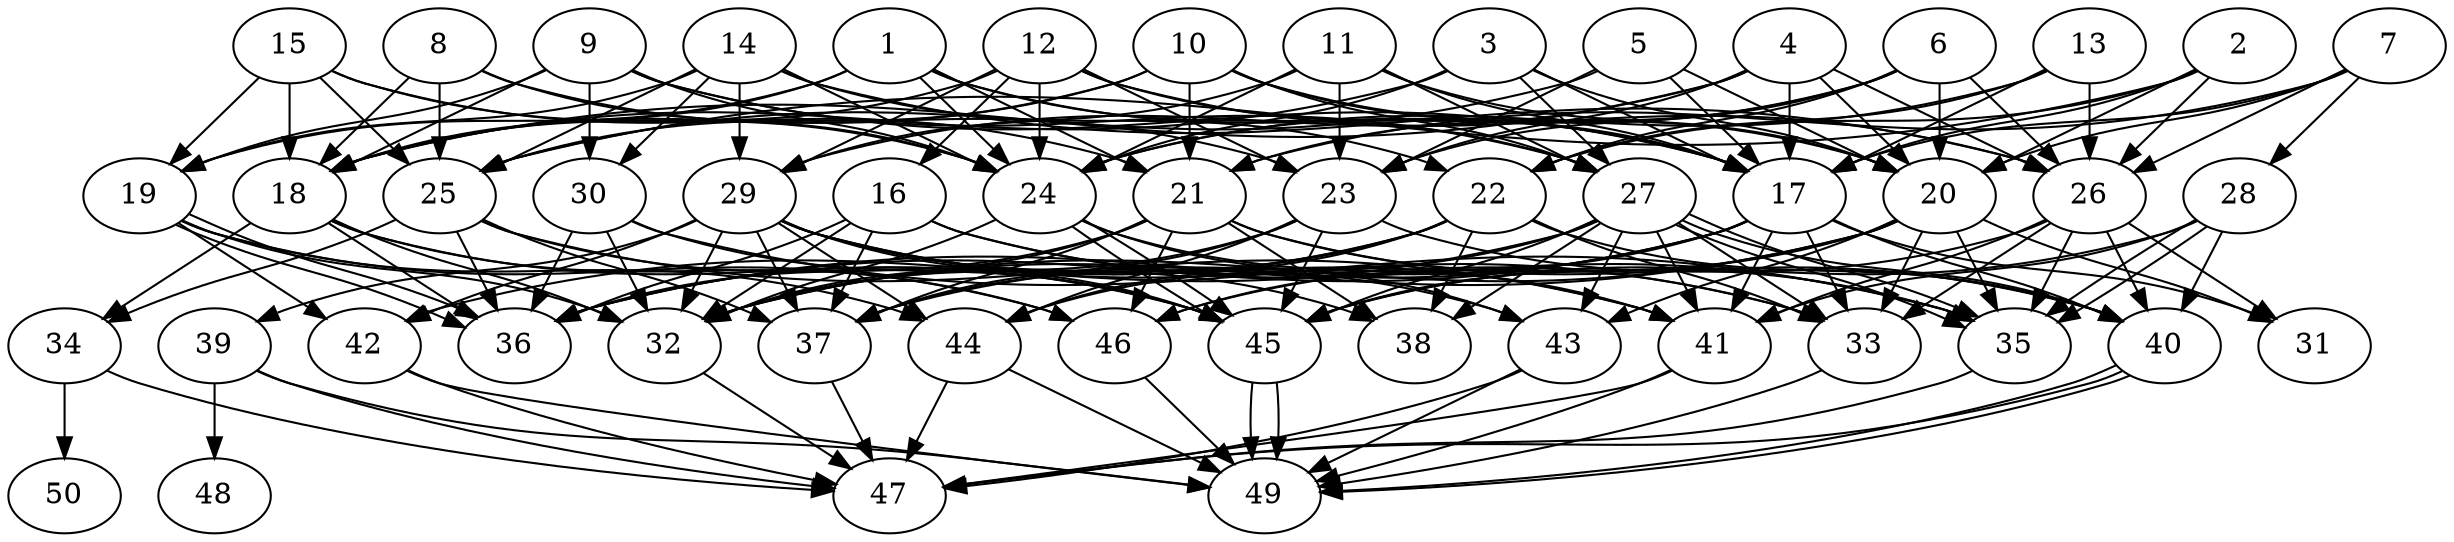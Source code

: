 // DAG automatically generated by daggen at Thu Oct  3 14:07:56 2019
// ./daggen --dot -n 50 --ccr 0.5 --fat 0.7 --regular 0.9 --density 0.7 --mindata 5242880 --maxdata 52428800 
digraph G {
  1 [size="87975936", alpha="0.03", expect_size="43987968"] 
  1 -> 17 [size ="43987968"]
  1 -> 18 [size ="43987968"]
  1 -> 19 [size ="43987968"]
  1 -> 21 [size ="43987968"]
  1 -> 24 [size ="43987968"]
  1 -> 27 [size ="43987968"]
  2 [size="43663360", alpha="0.16", expect_size="21831680"] 
  2 -> 17 [size ="21831680"]
  2 -> 20 [size ="21831680"]
  2 -> 22 [size ="21831680"]
  2 -> 25 [size ="21831680"]
  2 -> 26 [size ="21831680"]
  3 [size="40802304", alpha="0.09", expect_size="20401152"] 
  3 -> 17 [size ="20401152"]
  3 -> 18 [size ="20401152"]
  3 -> 20 [size ="20401152"]
  3 -> 24 [size ="20401152"]
  3 -> 27 [size ="20401152"]
  4 [size="43610112", alpha="0.16", expect_size="21805056"] 
  4 -> 17 [size ="21805056"]
  4 -> 18 [size ="21805056"]
  4 -> 20 [size ="21805056"]
  4 -> 23 [size ="21805056"]
  4 -> 26 [size ="21805056"]
  4 -> 29 [size ="21805056"]
  5 [size="89440256", alpha="0.13", expect_size="44720128"] 
  5 -> 17 [size ="44720128"]
  5 -> 20 [size ="44720128"]
  5 -> 23 [size ="44720128"]
  5 -> 25 [size ="44720128"]
  6 [size="45656064", alpha="0.10", expect_size="22828032"] 
  6 -> 20 [size ="22828032"]
  6 -> 21 [size ="22828032"]
  6 -> 22 [size ="22828032"]
  6 -> 23 [size ="22828032"]
  6 -> 24 [size ="22828032"]
  6 -> 26 [size ="22828032"]
  7 [size="28776448", alpha="0.07", expect_size="14388224"] 
  7 -> 17 [size ="14388224"]
  7 -> 20 [size ="14388224"]
  7 -> 21 [size ="14388224"]
  7 -> 26 [size ="14388224"]
  7 -> 28 [size ="14388224"]
  8 [size="46213120", alpha="0.07", expect_size="23106560"] 
  8 -> 18 [size ="23106560"]
  8 -> 23 [size ="23106560"]
  8 -> 24 [size ="23106560"]
  8 -> 25 [size ="23106560"]
  9 [size="61827072", alpha="0.05", expect_size="30913536"] 
  9 -> 17 [size ="30913536"]
  9 -> 18 [size ="30913536"]
  9 -> 19 [size ="30913536"]
  9 -> 24 [size ="30913536"]
  9 -> 27 [size ="30913536"]
  9 -> 30 [size ="30913536"]
  10 [size="18573312", alpha="0.02", expect_size="9286656"] 
  10 -> 17 [size ="9286656"]
  10 -> 18 [size ="9286656"]
  10 -> 20 [size ="9286656"]
  10 -> 21 [size ="9286656"]
  10 -> 25 [size ="9286656"]
  10 -> 27 [size ="9286656"]
  11 [size="84205568", alpha="0.12", expect_size="42102784"] 
  11 -> 17 [size ="42102784"]
  11 -> 20 [size ="42102784"]
  11 -> 23 [size ="42102784"]
  11 -> 24 [size ="42102784"]
  11 -> 27 [size ="42102784"]
  11 -> 29 [size ="42102784"]
  12 [size="99033088", alpha="0.07", expect_size="49516544"] 
  12 -> 16 [size ="49516544"]
  12 -> 17 [size ="49516544"]
  12 -> 18 [size ="49516544"]
  12 -> 23 [size ="49516544"]
  12 -> 24 [size ="49516544"]
  12 -> 26 [size ="49516544"]
  12 -> 29 [size ="49516544"]
  13 [size="78852096", alpha="0.16", expect_size="39426048"] 
  13 -> 17 [size ="39426048"]
  13 -> 22 [size ="39426048"]
  13 -> 24 [size ="39426048"]
  13 -> 26 [size ="39426048"]
  14 [size="27260928", alpha="0.09", expect_size="13630464"] 
  14 -> 19 [size ="13630464"]
  14 -> 22 [size ="13630464"]
  14 -> 24 [size ="13630464"]
  14 -> 25 [size ="13630464"]
  14 -> 26 [size ="13630464"]
  14 -> 29 [size ="13630464"]
  14 -> 30 [size ="13630464"]
  15 [size="100628480", alpha="0.08", expect_size="50314240"] 
  15 -> 18 [size ="50314240"]
  15 -> 19 [size ="50314240"]
  15 -> 21 [size ="50314240"]
  15 -> 24 [size ="50314240"]
  15 -> 25 [size ="50314240"]
  16 [size="66414592", alpha="0.08", expect_size="33207296"] 
  16 -> 32 [size ="33207296"]
  16 -> 33 [size ="33207296"]
  16 -> 35 [size ="33207296"]
  16 -> 36 [size ="33207296"]
  16 -> 37 [size ="33207296"]
  17 [size="21309440", alpha="0.01", expect_size="10654720"] 
  17 -> 31 [size ="10654720"]
  17 -> 32 [size ="10654720"]
  17 -> 33 [size ="10654720"]
  17 -> 36 [size ="10654720"]
  17 -> 37 [size ="10654720"]
  17 -> 40 [size ="10654720"]
  17 -> 41 [size ="10654720"]
  17 -> 46 [size ="10654720"]
  18 [size="53145600", alpha="0.00", expect_size="26572800"] 
  18 -> 32 [size ="26572800"]
  18 -> 34 [size ="26572800"]
  18 -> 36 [size ="26572800"]
  18 -> 45 [size ="26572800"]
  18 -> 46 [size ="26572800"]
  19 [size="87500800", alpha="0.14", expect_size="43750400"] 
  19 -> 32 [size ="43750400"]
  19 -> 36 [size ="43750400"]
  19 -> 36 [size ="43750400"]
  19 -> 42 [size ="43750400"]
  19 -> 44 [size ="43750400"]
  19 -> 46 [size ="43750400"]
  20 [size="14821376", alpha="0.04", expect_size="7410688"] 
  20 -> 31 [size ="7410688"]
  20 -> 32 [size ="7410688"]
  20 -> 33 [size ="7410688"]
  20 -> 35 [size ="7410688"]
  20 -> 36 [size ="7410688"]
  20 -> 43 [size ="7410688"]
  20 -> 45 [size ="7410688"]
  20 -> 46 [size ="7410688"]
  21 [size="23840768", alpha="0.10", expect_size="11920384"] 
  21 -> 32 [size ="11920384"]
  21 -> 35 [size ="11920384"]
  21 -> 36 [size ="11920384"]
  21 -> 37 [size ="11920384"]
  21 -> 38 [size ="11920384"]
  21 -> 40 [size ="11920384"]
  21 -> 46 [size ="11920384"]
  22 [size="80529408", alpha="0.03", expect_size="40264704"] 
  22 -> 32 [size ="40264704"]
  22 -> 33 [size ="40264704"]
  22 -> 36 [size ="40264704"]
  22 -> 37 [size ="40264704"]
  22 -> 38 [size ="40264704"]
  22 -> 40 [size ="40264704"]
  22 -> 44 [size ="40264704"]
  23 [size="17788928", alpha="0.03", expect_size="8894464"] 
  23 -> 32 [size ="8894464"]
  23 -> 37 [size ="8894464"]
  23 -> 40 [size ="8894464"]
  23 -> 44 [size ="8894464"]
  23 -> 45 [size ="8894464"]
  24 [size="93837312", alpha="0.10", expect_size="46918656"] 
  24 -> 32 [size ="46918656"]
  24 -> 41 [size ="46918656"]
  24 -> 43 [size ="46918656"]
  24 -> 45 [size ="46918656"]
  24 -> 45 [size ="46918656"]
  25 [size="42782720", alpha="0.13", expect_size="21391360"] 
  25 -> 34 [size ="21391360"]
  25 -> 36 [size ="21391360"]
  25 -> 37 [size ="21391360"]
  25 -> 41 [size ="21391360"]
  25 -> 45 [size ="21391360"]
  26 [size="81563648", alpha="0.04", expect_size="40781824"] 
  26 -> 31 [size ="40781824"]
  26 -> 33 [size ="40781824"]
  26 -> 35 [size ="40781824"]
  26 -> 40 [size ="40781824"]
  26 -> 41 [size ="40781824"]
  26 -> 45 [size ="40781824"]
  27 [size="26028032", alpha="0.18", expect_size="13014016"] 
  27 -> 33 [size ="13014016"]
  27 -> 35 [size ="13014016"]
  27 -> 35 [size ="13014016"]
  27 -> 38 [size ="13014016"]
  27 -> 40 [size ="13014016"]
  27 -> 41 [size ="13014016"]
  27 -> 42 [size ="13014016"]
  27 -> 43 [size ="13014016"]
  27 -> 44 [size ="13014016"]
  27 -> 45 [size ="13014016"]
  28 [size="31483904", alpha="0.01", expect_size="15741952"] 
  28 -> 35 [size ="15741952"]
  28 -> 35 [size ="15741952"]
  28 -> 40 [size ="15741952"]
  28 -> 41 [size ="15741952"]
  28 -> 45 [size ="15741952"]
  29 [size="33800192", alpha="0.14", expect_size="16900096"] 
  29 -> 32 [size ="16900096"]
  29 -> 33 [size ="16900096"]
  29 -> 37 [size ="16900096"]
  29 -> 38 [size ="16900096"]
  29 -> 39 [size ="16900096"]
  29 -> 41 [size ="16900096"]
  29 -> 42 [size ="16900096"]
  29 -> 43 [size ="16900096"]
  29 -> 44 [size ="16900096"]
  29 -> 45 [size ="16900096"]
  30 [size="101412864", alpha="0.09", expect_size="50706432"] 
  30 -> 32 [size ="50706432"]
  30 -> 35 [size ="50706432"]
  30 -> 36 [size ="50706432"]
  30 -> 45 [size ="50706432"]
  31 [size="26081280", alpha="0.19", expect_size="13040640"] 
  32 [size="74041344", alpha="0.08", expect_size="37020672"] 
  32 -> 47 [size ="37020672"]
  33 [size="89726976", alpha="0.12", expect_size="44863488"] 
  33 -> 49 [size ="44863488"]
  34 [size="103458816", alpha="0.19", expect_size="51729408"] 
  34 -> 47 [size ="51729408"]
  34 -> 50 [size ="51729408"]
  35 [size="53987328", alpha="0.06", expect_size="26993664"] 
  35 -> 47 [size ="26993664"]
  36 [size="20267008", alpha="0.04", expect_size="10133504"] 
  37 [size="37472256", alpha="0.04", expect_size="18736128"] 
  37 -> 47 [size ="18736128"]
  38 [size="29519872", alpha="0.14", expect_size="14759936"] 
  39 [size="32141312", alpha="0.20", expect_size="16070656"] 
  39 -> 47 [size ="16070656"]
  39 -> 48 [size ="16070656"]
  39 -> 49 [size ="16070656"]
  40 [size="96673792", alpha="0.07", expect_size="48336896"] 
  40 -> 47 [size ="48336896"]
  40 -> 49 [size ="48336896"]
  40 -> 49 [size ="48336896"]
  41 [size="42467328", alpha="0.16", expect_size="21233664"] 
  41 -> 47 [size ="21233664"]
  41 -> 49 [size ="21233664"]
  42 [size="37613568", alpha="0.01", expect_size="18806784"] 
  42 -> 47 [size ="18806784"]
  42 -> 49 [size ="18806784"]
  43 [size="76288000", alpha="0.07", expect_size="38144000"] 
  43 -> 47 [size ="38144000"]
  43 -> 49 [size ="38144000"]
  44 [size="38113280", alpha="0.10", expect_size="19056640"] 
  44 -> 47 [size ="19056640"]
  44 -> 49 [size ="19056640"]
  45 [size="34238464", alpha="0.01", expect_size="17119232"] 
  45 -> 49 [size ="17119232"]
  45 -> 49 [size ="17119232"]
  46 [size="60430336", alpha="0.06", expect_size="30215168"] 
  46 -> 49 [size ="30215168"]
  47 [size="78254080", alpha="0.15", expect_size="39127040"] 
  48 [size="98529280", alpha="0.09", expect_size="49264640"] 
  49 [size="69548032", alpha="0.07", expect_size="34774016"] 
  50 [size="68325376", alpha="0.05", expect_size="34162688"] 
}
